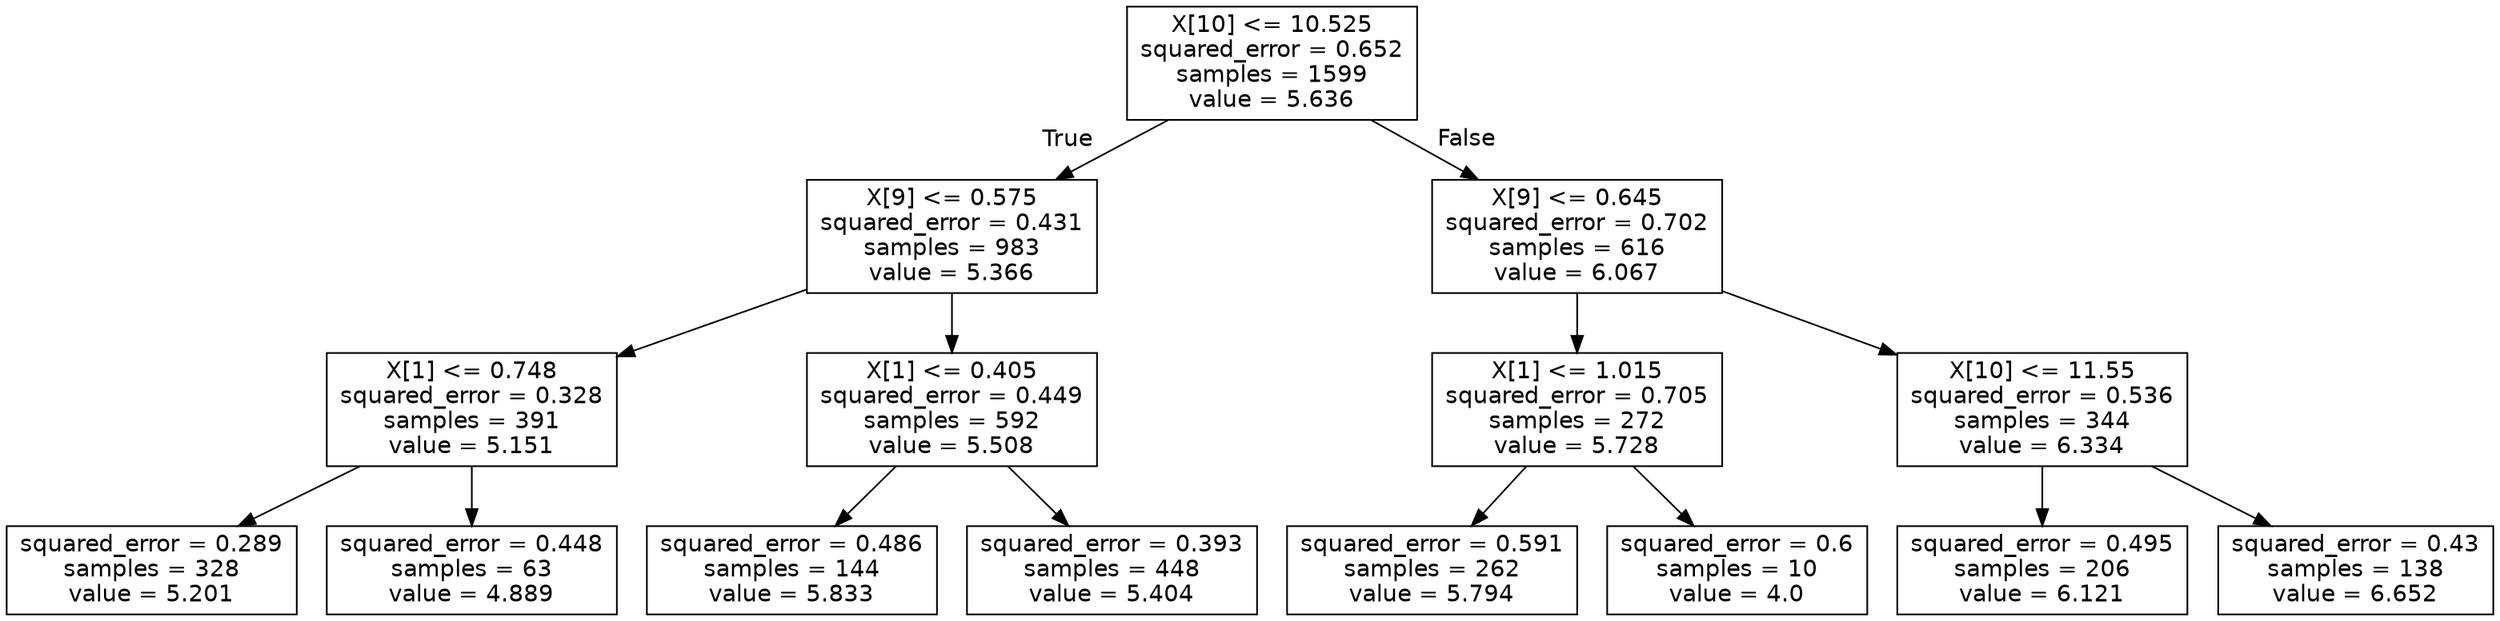 digraph Tree {
node [shape=box, fontname="helvetica"] ;
edge [fontname="helvetica"] ;
0 [label="X[10] <= 10.525\nsquared_error = 0.652\nsamples = 1599\nvalue = 5.636"] ;
1 [label="X[9] <= 0.575\nsquared_error = 0.431\nsamples = 983\nvalue = 5.366"] ;
0 -> 1 [labeldistance=2.5, labelangle=45, headlabel="True"] ;
2 [label="X[1] <= 0.748\nsquared_error = 0.328\nsamples = 391\nvalue = 5.151"] ;
1 -> 2 ;
3 [label="squared_error = 0.289\nsamples = 328\nvalue = 5.201"] ;
2 -> 3 ;
4 [label="squared_error = 0.448\nsamples = 63\nvalue = 4.889"] ;
2 -> 4 ;
5 [label="X[1] <= 0.405\nsquared_error = 0.449\nsamples = 592\nvalue = 5.508"] ;
1 -> 5 ;
6 [label="squared_error = 0.486\nsamples = 144\nvalue = 5.833"] ;
5 -> 6 ;
7 [label="squared_error = 0.393\nsamples = 448\nvalue = 5.404"] ;
5 -> 7 ;
8 [label="X[9] <= 0.645\nsquared_error = 0.702\nsamples = 616\nvalue = 6.067"] ;
0 -> 8 [labeldistance=2.5, labelangle=-45, headlabel="False"] ;
9 [label="X[1] <= 1.015\nsquared_error = 0.705\nsamples = 272\nvalue = 5.728"] ;
8 -> 9 ;
10 [label="squared_error = 0.591\nsamples = 262\nvalue = 5.794"] ;
9 -> 10 ;
11 [label="squared_error = 0.6\nsamples = 10\nvalue = 4.0"] ;
9 -> 11 ;
12 [label="X[10] <= 11.55\nsquared_error = 0.536\nsamples = 344\nvalue = 6.334"] ;
8 -> 12 ;
13 [label="squared_error = 0.495\nsamples = 206\nvalue = 6.121"] ;
12 -> 13 ;
14 [label="squared_error = 0.43\nsamples = 138\nvalue = 6.652"] ;
12 -> 14 ;
}